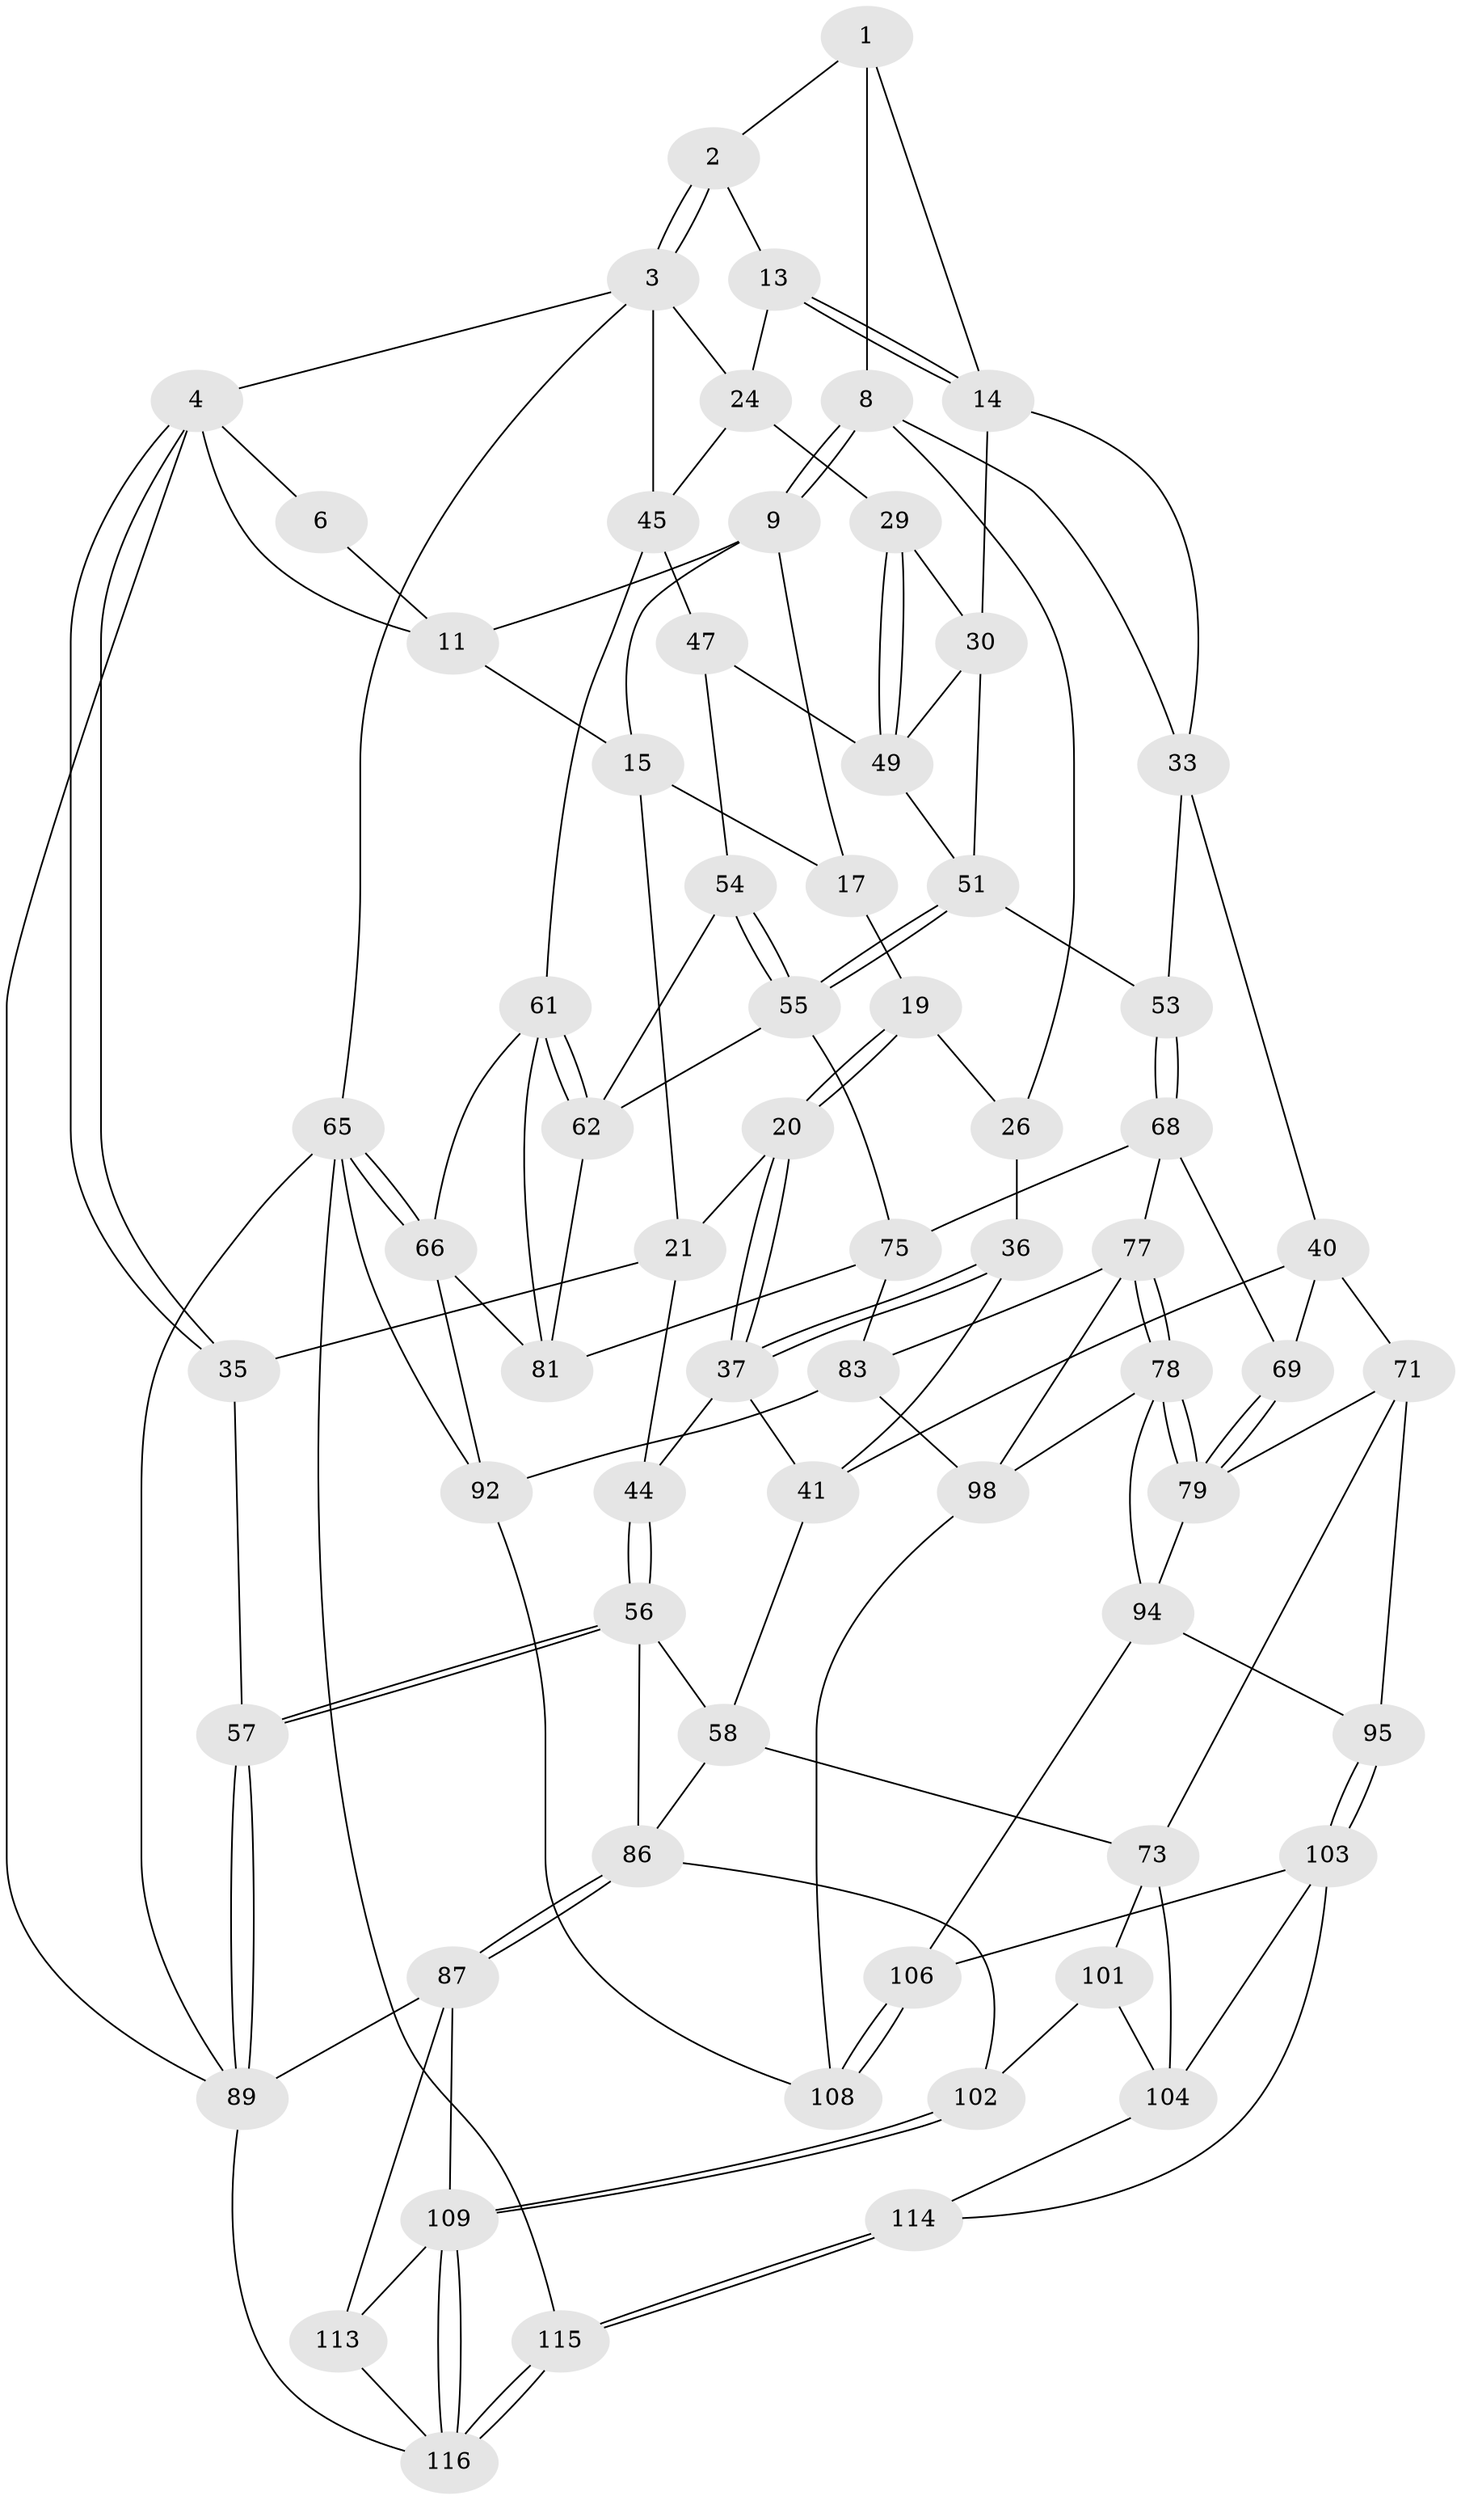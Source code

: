 // original degree distribution, {3: 0.025423728813559324, 4: 0.211864406779661, 6: 0.211864406779661, 5: 0.5508474576271186}
// Generated by graph-tools (version 1.1) at 2025/42/03/06/25 10:42:27]
// undirected, 68 vertices, 151 edges
graph export_dot {
graph [start="1"]
  node [color=gray90,style=filled];
  1 [pos="+0.49542925512943065+0",super="+7"];
  2 [pos="+0.764511024599027+0"];
  3 [pos="+1+0",super="+23"];
  4 [pos="+0+0",super="+5"];
  6 [pos="+0.22533270934575372+0"];
  8 [pos="+0.4648094812579839+0.12894995607706497",super="+25"];
  9 [pos="+0.3532871060633414+0.07796804475787061",super="+10"];
  11 [pos="+0.22667521881184083+0",super="+12"];
  13 [pos="+0.7600999675940148+0"];
  14 [pos="+0.7196319535893808+0.05172937941197768",super="+32"];
  15 [pos="+0.21529126712263613+0.041827703702609166",super="+16"];
  17 [pos="+0.3318585878383073+0.08543604321637455",super="+18"];
  19 [pos="+0.22831906013037065+0.12249166448494639",super="+22"];
  20 [pos="+0.1432505294924481+0.18516437230610563"];
  21 [pos="+0.06959584078436085+0.1718332245962344",super="+34"];
  24 [pos="+0.8451689191827212+0.07241671756651276",super="+28"];
  26 [pos="+0.3336748816427191+0.1808691201674636",super="+27"];
  29 [pos="+0.8876163968919843+0.2157562409337322"];
  30 [pos="+0.7046093806229375+0.22129086712773302",super="+31"];
  33 [pos="+0.5068785056689061+0.24872632308249712",super="+39"];
  35 [pos="+0+0.21988307616026886"];
  36 [pos="+0.24764598568499455+0.22718054841854926",super="+38"];
  37 [pos="+0.2065219408633533+0.2445250248845382",super="+43"];
  40 [pos="+0.43562985134926996+0.351678149256033",super="+70"];
  41 [pos="+0.4339899935663457+0.352420951139017",super="+42"];
  44 [pos="+0.15558976625644583+0.36080717811429647"];
  45 [pos="+1+0.16602765026385885",super="+46"];
  47 [pos="+0.9923919273929999+0.39860953542667227",super="+48"];
  49 [pos="+0.875938995384238+0.30615417483648844",super="+50"];
  51 [pos="+0.7789427846524034+0.43756087959271905",super="+52"];
  53 [pos="+0.689095931218431+0.44958344705553904"];
  54 [pos="+0.8434359494074504+0.43442817456225924",super="+60"];
  55 [pos="+0.7922453171729842+0.4495843305345944",super="+64"];
  56 [pos="+0.09155127905547776+0.507101635999596",super="+59"];
  57 [pos="+0+0.524950782962751"];
  58 [pos="+0.29706682450619754+0.5572500603528645",super="+74"];
  61 [pos="+1+0.5754162707493812",super="+67"];
  62 [pos="+0.90779361004884+0.5381884724655964",super="+63"];
  65 [pos="+1+1",super="+118"];
  66 [pos="+1+1",super="+91"];
  68 [pos="+0.65900502467595+0.5002544480734931",super="+76"];
  69 [pos="+0.6486863923401186+0.5082044092868404"];
  71 [pos="+0.5162942698931337+0.6100153660180013",super="+72"];
  73 [pos="+0.3762320662535595+0.6508301650481616",super="+100"];
  75 [pos="+0.7406033154790188+0.5826031612262333",super="+82"];
  77 [pos="+0.6831198863160445+0.6630330442580662",super="+84"];
  78 [pos="+0.6641519039305849+0.6655723680601004",super="+96"];
  79 [pos="+0.6482415567319922+0.6576122720351648",super="+80"];
  81 [pos="+0.8644242691694606+0.6322116311819359",super="+85"];
  83 [pos="+0.791576049240306+0.6855761717468821",super="+93"];
  86 [pos="+0.1274535004843813+0.7194341054633722",super="+90"];
  87 [pos="+0+0.7295957167076095",super="+88"];
  89 [pos="+0+0.7121475225860254",super="+105"];
  92 [pos="+0.8364743455339396+0.8526875077780691",super="+111"];
  94 [pos="+0.577804668428131+0.7189222204003689",super="+97"];
  95 [pos="+0.5008061618714774+0.7487455138808885"];
  98 [pos="+0.7244424262042611+0.8073295186279661",super="+99"];
  101 [pos="+0.2141729980166621+0.8246255417070355"];
  102 [pos="+0.19967698520433322+0.8230892868428606"];
  103 [pos="+0.5036378398777408+0.7640528672388296",super="+107"];
  104 [pos="+0.4023663944422071+0.8524040175501064",super="+112"];
  106 [pos="+0.5938206836384914+0.8438453860791598"];
  108 [pos="+0.6217839070726853+0.8546837076569788"];
  109 [pos="+0.1912436559554949+0.83525715145429",super="+110"];
  113 [pos="+0.09571702791469239+0.8978118397767455"];
  114 [pos="+0.4217568579599896+0.9843014980741931"];
  115 [pos="+0.4043972215822459+1"];
  116 [pos="+0.25448680591678424+1",super="+117"];
  1 -- 2;
  1 -- 8;
  1 -- 14;
  2 -- 3;
  2 -- 3;
  2 -- 13;
  3 -- 4;
  3 -- 65;
  3 -- 24;
  3 -- 45;
  4 -- 35;
  4 -- 35;
  4 -- 6;
  4 -- 11;
  4 -- 89;
  6 -- 11;
  8 -- 9;
  8 -- 9;
  8 -- 33;
  8 -- 26;
  9 -- 17;
  9 -- 11;
  9 -- 15;
  11 -- 15;
  13 -- 14;
  13 -- 14;
  13 -- 24;
  14 -- 33;
  14 -- 30;
  15 -- 17;
  15 -- 21;
  17 -- 19 [weight=2];
  19 -- 20;
  19 -- 20;
  19 -- 26;
  20 -- 21;
  20 -- 37;
  20 -- 37;
  21 -- 35;
  21 -- 44;
  24 -- 29;
  24 -- 45;
  26 -- 36 [weight=2];
  29 -- 30;
  29 -- 49;
  29 -- 49;
  30 -- 51;
  30 -- 49;
  33 -- 40;
  33 -- 53;
  35 -- 57;
  36 -- 37;
  36 -- 37;
  36 -- 41;
  37 -- 41;
  37 -- 44;
  40 -- 41;
  40 -- 69;
  40 -- 71;
  41 -- 58;
  44 -- 56;
  44 -- 56;
  45 -- 61;
  45 -- 47;
  47 -- 49;
  47 -- 54;
  49 -- 51;
  51 -- 55;
  51 -- 55;
  51 -- 53;
  53 -- 68;
  53 -- 68;
  54 -- 55;
  54 -- 55;
  54 -- 62;
  55 -- 75;
  55 -- 62;
  56 -- 57;
  56 -- 57;
  56 -- 58;
  56 -- 86;
  57 -- 89;
  57 -- 89;
  58 -- 73;
  58 -- 86;
  61 -- 62;
  61 -- 62;
  61 -- 66;
  61 -- 81;
  62 -- 81;
  65 -- 66;
  65 -- 66;
  65 -- 115;
  65 -- 92;
  65 -- 89;
  66 -- 92;
  66 -- 81;
  68 -- 69;
  68 -- 75;
  68 -- 77;
  69 -- 79;
  69 -- 79;
  71 -- 73;
  71 -- 95;
  71 -- 79;
  73 -- 104;
  73 -- 101;
  75 -- 81;
  75 -- 83;
  77 -- 78;
  77 -- 78;
  77 -- 98;
  77 -- 83;
  78 -- 79;
  78 -- 79;
  78 -- 94;
  78 -- 98;
  79 -- 94;
  83 -- 98;
  83 -- 92;
  86 -- 87;
  86 -- 87;
  86 -- 102;
  87 -- 109;
  87 -- 89;
  87 -- 113;
  89 -- 116;
  92 -- 108;
  94 -- 95;
  94 -- 106;
  95 -- 103;
  95 -- 103;
  98 -- 108;
  101 -- 102;
  101 -- 104;
  102 -- 109;
  102 -- 109;
  103 -- 104;
  103 -- 106;
  103 -- 114;
  104 -- 114;
  106 -- 108;
  106 -- 108;
  109 -- 116;
  109 -- 116;
  109 -- 113;
  113 -- 116;
  114 -- 115;
  114 -- 115;
  115 -- 116;
  115 -- 116;
}
